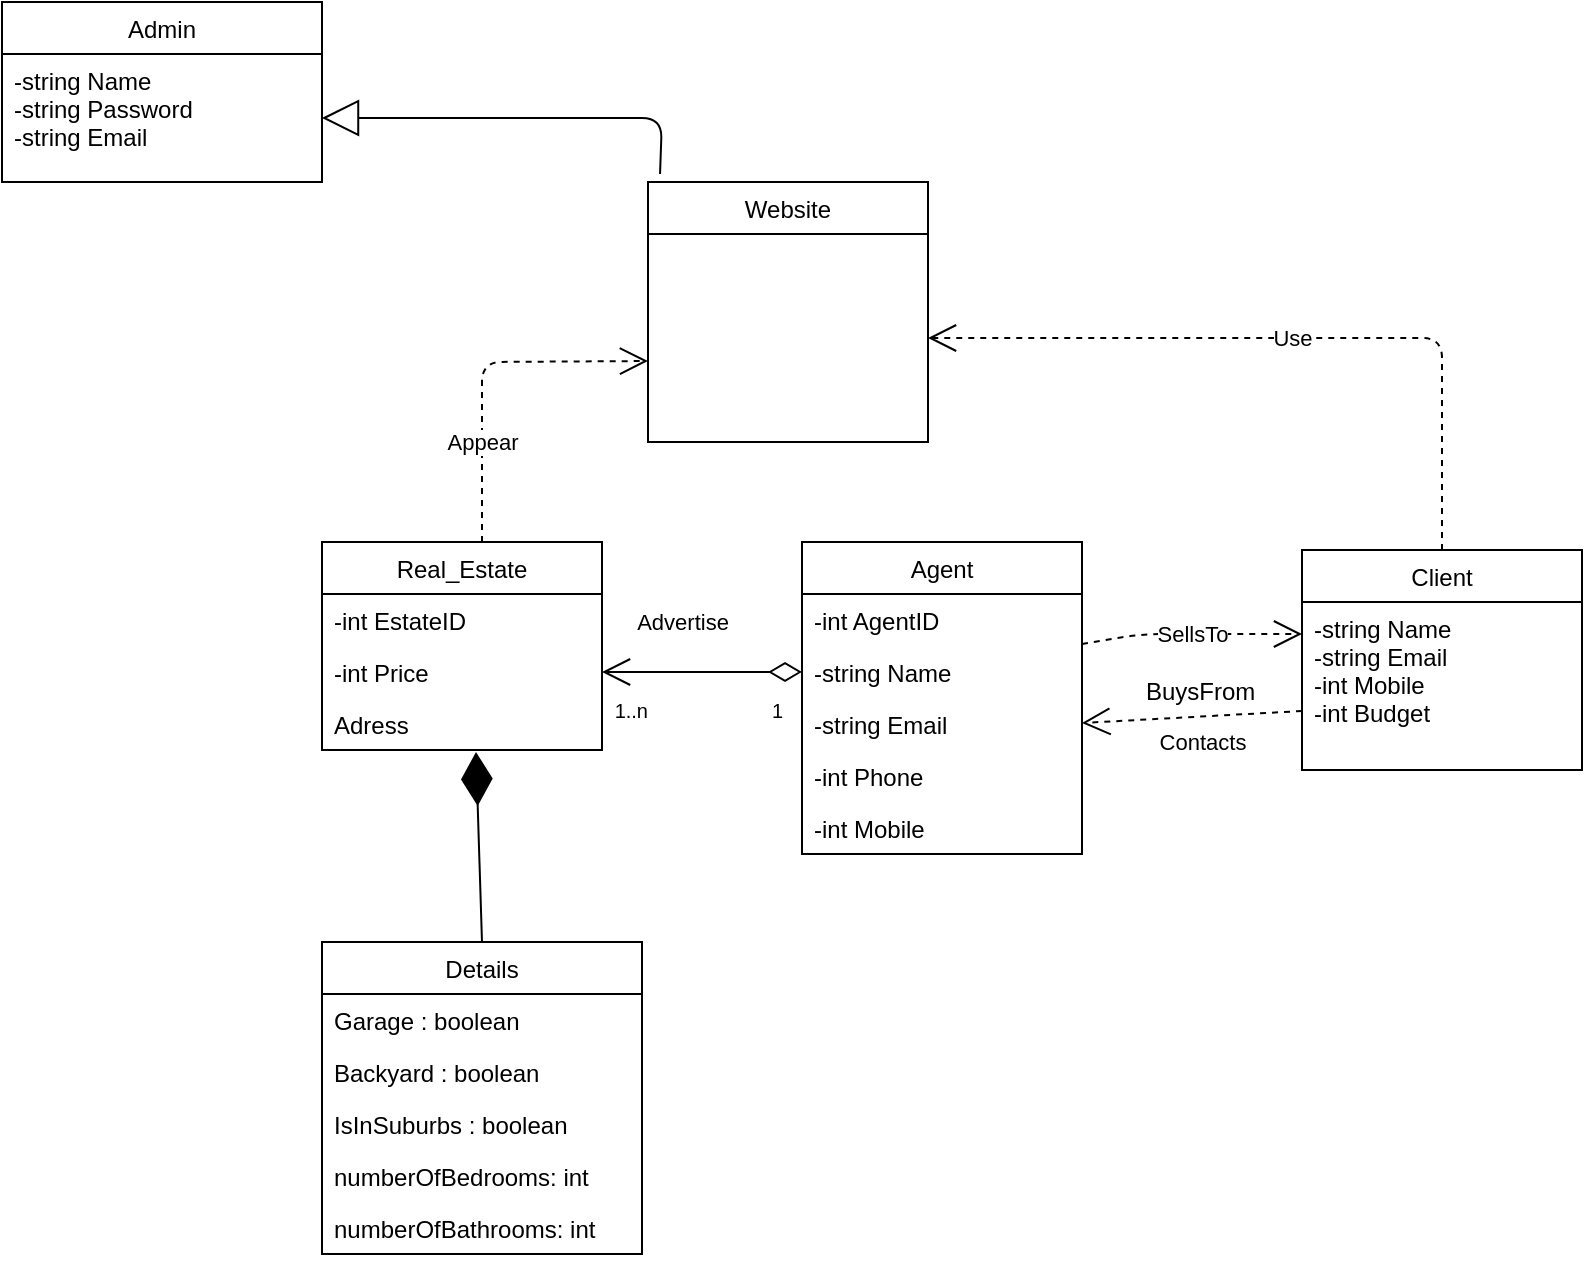 <mxfile version="12.1.0" type="device" pages="1"><diagram id="11IpMf71oC8kSt46feA5" name="Page-1"><mxGraphModel dx="1060" dy="834" grid="1" gridSize="10" guides="1" tooltips="1" connect="1" arrows="1" fold="1" page="1" pageScale="1" pageWidth="827" pageHeight="1169" math="0" shadow="0"><root><mxCell id="0"/><mxCell id="1" parent="0"/><mxCell id="Oh877A2Jdhyg8Sj2Jfnb-6" value="Admin" style="swimlane;fontStyle=0;align=center;verticalAlign=top;childLayout=stackLayout;horizontal=1;startSize=26;horizontalStack=0;resizeParent=1;resizeParentMax=0;resizeLast=0;collapsible=1;marginBottom=0;" vertex="1" parent="1"><mxGeometry x="20" y="20" width="160" height="90" as="geometry"/></mxCell><mxCell id="Oh877A2Jdhyg8Sj2Jfnb-7" value="-string Name&#10;-string Password&#10;-string Email" style="text;strokeColor=none;fillColor=none;align=left;verticalAlign=top;spacingLeft=4;spacingRight=4;overflow=hidden;rotatable=0;points=[[0,0.5],[1,0.5]];portConstraint=eastwest;" vertex="1" parent="Oh877A2Jdhyg8Sj2Jfnb-6"><mxGeometry y="26" width="160" height="64" as="geometry"/></mxCell><mxCell id="Oh877A2Jdhyg8Sj2Jfnb-10" value="Client" style="swimlane;fontStyle=0;childLayout=stackLayout;horizontal=1;startSize=26;fillColor=none;horizontalStack=0;resizeParent=1;resizeParentMax=0;resizeLast=0;collapsible=1;marginBottom=0;" vertex="1" parent="1"><mxGeometry x="670" y="294" width="140" height="110" as="geometry"/></mxCell><mxCell id="Oh877A2Jdhyg8Sj2Jfnb-13" value="-string Name&#10;-string Email&#10;-int Mobile&#10;-int Budget" style="text;strokeColor=none;fillColor=none;align=left;verticalAlign=top;spacingLeft=4;spacingRight=4;overflow=hidden;rotatable=0;points=[[0,0.5],[1,0.5]];portConstraint=eastwest;" vertex="1" parent="Oh877A2Jdhyg8Sj2Jfnb-10"><mxGeometry y="26" width="140" height="84" as="geometry"/></mxCell><mxCell id="Oh877A2Jdhyg8Sj2Jfnb-14" value="Real_Estate" style="swimlane;fontStyle=0;childLayout=stackLayout;horizontal=1;startSize=26;fillColor=none;horizontalStack=0;resizeParent=1;resizeParentMax=0;resizeLast=0;collapsible=1;marginBottom=0;" vertex="1" parent="1"><mxGeometry x="180" y="290" width="140" height="104" as="geometry"/></mxCell><mxCell id="Oh877A2Jdhyg8Sj2Jfnb-15" value="-int EstateID" style="text;strokeColor=none;fillColor=none;align=left;verticalAlign=top;spacingLeft=4;spacingRight=4;overflow=hidden;rotatable=0;points=[[0,0.5],[1,0.5]];portConstraint=eastwest;" vertex="1" parent="Oh877A2Jdhyg8Sj2Jfnb-14"><mxGeometry y="26" width="140" height="26" as="geometry"/></mxCell><mxCell id="Oh877A2Jdhyg8Sj2Jfnb-16" value="-int Price" style="text;strokeColor=none;fillColor=none;align=left;verticalAlign=top;spacingLeft=4;spacingRight=4;overflow=hidden;rotatable=0;points=[[0,0.5],[1,0.5]];portConstraint=eastwest;" vertex="1" parent="Oh877A2Jdhyg8Sj2Jfnb-14"><mxGeometry y="52" width="140" height="26" as="geometry"/></mxCell><mxCell id="Oh877A2Jdhyg8Sj2Jfnb-63" value="Advertise" style="endArrow=open;html=1;endSize=12;startArrow=diamondThin;startSize=14;startFill=0;edgeStyle=orthogonalEdgeStyle;exitX=0;exitY=0.5;exitDx=0;exitDy=0;" edge="1" parent="Oh877A2Jdhyg8Sj2Jfnb-14" source="Oh877A2Jdhyg8Sj2Jfnb-37"><mxGeometry x="0.2" y="-25" relative="1" as="geometry"><mxPoint x="250" y="65" as="sourcePoint"/><mxPoint x="140" y="65" as="targetPoint"/><mxPoint as="offset"/></mxGeometry></mxCell><mxCell id="Oh877A2Jdhyg8Sj2Jfnb-64" value="1" style="resizable=0;html=1;align=left;verticalAlign=top;labelBackgroundColor=#ffffff;fontSize=10;" connectable="0" vertex="1" parent="Oh877A2Jdhyg8Sj2Jfnb-63"><mxGeometry x="-1" relative="1" as="geometry"><mxPoint x="-17" y="7" as="offset"/></mxGeometry></mxCell><mxCell id="Oh877A2Jdhyg8Sj2Jfnb-65" value="1..n" style="resizable=0;html=1;align=right;verticalAlign=top;labelBackgroundColor=#ffffff;fontSize=10;" connectable="0" vertex="1" parent="Oh877A2Jdhyg8Sj2Jfnb-63"><mxGeometry x="1" relative="1" as="geometry"><mxPoint x="23" y="7" as="offset"/></mxGeometry></mxCell><mxCell id="Oh877A2Jdhyg8Sj2Jfnb-17" value="Adress" style="text;strokeColor=none;fillColor=none;align=left;verticalAlign=top;spacingLeft=4;spacingRight=4;overflow=hidden;rotatable=0;points=[[0,0.5],[1,0.5]];portConstraint=eastwest;" vertex="1" parent="Oh877A2Jdhyg8Sj2Jfnb-14"><mxGeometry y="78" width="140" height="26" as="geometry"/></mxCell><mxCell id="Oh877A2Jdhyg8Sj2Jfnb-25" value="Details" style="swimlane;fontStyle=0;childLayout=stackLayout;horizontal=1;startSize=26;fillColor=none;horizontalStack=0;resizeParent=1;resizeParentMax=0;resizeLast=0;collapsible=1;marginBottom=0;" vertex="1" parent="1"><mxGeometry x="180" y="490" width="160" height="156" as="geometry"/></mxCell><mxCell id="Oh877A2Jdhyg8Sj2Jfnb-26" value="Garage : boolean" style="text;strokeColor=none;fillColor=none;align=left;verticalAlign=top;spacingLeft=4;spacingRight=4;overflow=hidden;rotatable=0;points=[[0,0.5],[1,0.5]];portConstraint=eastwest;" vertex="1" parent="Oh877A2Jdhyg8Sj2Jfnb-25"><mxGeometry y="26" width="160" height="26" as="geometry"/></mxCell><mxCell id="Oh877A2Jdhyg8Sj2Jfnb-27" value="Backyard : boolean" style="text;strokeColor=none;fillColor=none;align=left;verticalAlign=top;spacingLeft=4;spacingRight=4;overflow=hidden;rotatable=0;points=[[0,0.5],[1,0.5]];portConstraint=eastwest;" vertex="1" parent="Oh877A2Jdhyg8Sj2Jfnb-25"><mxGeometry y="52" width="160" height="26" as="geometry"/></mxCell><mxCell id="Oh877A2Jdhyg8Sj2Jfnb-29" value="IsInSuburbs : boolean" style="text;strokeColor=none;fillColor=none;align=left;verticalAlign=top;spacingLeft=4;spacingRight=4;overflow=hidden;rotatable=0;points=[[0,0.5],[1,0.5]];portConstraint=eastwest;" vertex="1" parent="Oh877A2Jdhyg8Sj2Jfnb-25"><mxGeometry y="78" width="160" height="26" as="geometry"/></mxCell><mxCell id="Oh877A2Jdhyg8Sj2Jfnb-30" value="numberOfBedrooms: int" style="text;strokeColor=none;fillColor=none;align=left;verticalAlign=top;spacingLeft=4;spacingRight=4;overflow=hidden;rotatable=0;points=[[0,0.5],[1,0.5]];portConstraint=eastwest;" vertex="1" parent="Oh877A2Jdhyg8Sj2Jfnb-25"><mxGeometry y="104" width="160" height="26" as="geometry"/></mxCell><mxCell id="Oh877A2Jdhyg8Sj2Jfnb-35" value="numberOfBathrooms: int" style="text;strokeColor=none;fillColor=none;align=left;verticalAlign=top;spacingLeft=4;spacingRight=4;overflow=hidden;rotatable=0;points=[[0,0.5],[1,0.5]];portConstraint=eastwest;" vertex="1" parent="Oh877A2Jdhyg8Sj2Jfnb-25"><mxGeometry y="130" width="160" height="26" as="geometry"/></mxCell><mxCell id="Oh877A2Jdhyg8Sj2Jfnb-31" value="Agent" style="swimlane;fontStyle=0;childLayout=stackLayout;horizontal=1;startSize=26;fillColor=none;horizontalStack=0;resizeParent=1;resizeParentMax=0;resizeLast=0;collapsible=1;marginBottom=0;" vertex="1" parent="1"><mxGeometry x="420" y="290" width="140" height="156" as="geometry"/></mxCell><mxCell id="Oh877A2Jdhyg8Sj2Jfnb-32" value="-int AgentID" style="text;strokeColor=none;fillColor=none;align=left;verticalAlign=top;spacingLeft=4;spacingRight=4;overflow=hidden;rotatable=0;points=[[0,0.5],[1,0.5]];portConstraint=eastwest;" vertex="1" parent="Oh877A2Jdhyg8Sj2Jfnb-31"><mxGeometry y="26" width="140" height="26" as="geometry"/></mxCell><mxCell id="Oh877A2Jdhyg8Sj2Jfnb-37" value="-string Name" style="text;strokeColor=none;fillColor=none;align=left;verticalAlign=top;spacingLeft=4;spacingRight=4;overflow=hidden;rotatable=0;points=[[0,0.5],[1,0.5]];portConstraint=eastwest;" vertex="1" parent="Oh877A2Jdhyg8Sj2Jfnb-31"><mxGeometry y="52" width="140" height="26" as="geometry"/></mxCell><mxCell id="Oh877A2Jdhyg8Sj2Jfnb-33" value="-string Email" style="text;strokeColor=none;fillColor=none;align=left;verticalAlign=top;spacingLeft=4;spacingRight=4;overflow=hidden;rotatable=0;points=[[0,0.5],[1,0.5]];portConstraint=eastwest;" vertex="1" parent="Oh877A2Jdhyg8Sj2Jfnb-31"><mxGeometry y="78" width="140" height="26" as="geometry"/></mxCell><mxCell id="Oh877A2Jdhyg8Sj2Jfnb-62" value="Contacts" style="endArrow=open;endSize=12;dashed=1;html=1;exitX=0;exitY=0.649;exitDx=0;exitDy=0;exitPerimeter=0;" edge="1" parent="Oh877A2Jdhyg8Sj2Jfnb-31" source="Oh877A2Jdhyg8Sj2Jfnb-13"><mxGeometry x="-0.078" y="13" width="160" relative="1" as="geometry"><mxPoint x="-20" y="90.5" as="sourcePoint"/><mxPoint x="140" y="90.5" as="targetPoint"/><mxPoint as="offset"/></mxGeometry></mxCell><mxCell id="Oh877A2Jdhyg8Sj2Jfnb-34" value="-int Phone" style="text;strokeColor=none;fillColor=none;align=left;verticalAlign=top;spacingLeft=4;spacingRight=4;overflow=hidden;rotatable=0;points=[[0,0.5],[1,0.5]];portConstraint=eastwest;" vertex="1" parent="Oh877A2Jdhyg8Sj2Jfnb-31"><mxGeometry y="104" width="140" height="26" as="geometry"/></mxCell><mxCell id="Oh877A2Jdhyg8Sj2Jfnb-36" value="-int Mobile" style="text;strokeColor=none;fillColor=none;align=left;verticalAlign=top;spacingLeft=4;spacingRight=4;overflow=hidden;rotatable=0;points=[[0,0.5],[1,0.5]];portConstraint=eastwest;" vertex="1" parent="Oh877A2Jdhyg8Sj2Jfnb-31"><mxGeometry y="130" width="140" height="26" as="geometry"/></mxCell><mxCell id="Oh877A2Jdhyg8Sj2Jfnb-38" value="Website" style="swimlane;fontStyle=0;childLayout=stackLayout;horizontal=1;startSize=26;fillColor=none;horizontalStack=0;resizeParent=1;resizeParentMax=0;resizeLast=0;collapsible=1;marginBottom=0;" vertex="1" parent="1"><mxGeometry x="343" y="110" width="140" height="130" as="geometry"/></mxCell><mxCell id="Oh877A2Jdhyg8Sj2Jfnb-39" value=" " style="text;strokeColor=none;fillColor=none;align=left;verticalAlign=top;spacingLeft=4;spacingRight=4;overflow=hidden;rotatable=0;points=[[0,0.5],[1,0.5]];portConstraint=eastwest;" vertex="1" parent="Oh877A2Jdhyg8Sj2Jfnb-38"><mxGeometry y="26" width="140" height="104" as="geometry"/></mxCell><mxCell id="Oh877A2Jdhyg8Sj2Jfnb-44" value="Appear" style="endArrow=open;endSize=12;dashed=1;html=1;" edge="1" parent="1"><mxGeometry x="-0.422" width="160" relative="1" as="geometry"><mxPoint x="260" y="290" as="sourcePoint"/><mxPoint x="343" y="199.5" as="targetPoint"/><Array as="points"><mxPoint x="260" y="200"/></Array><mxPoint as="offset"/></mxGeometry></mxCell><mxCell id="Oh877A2Jdhyg8Sj2Jfnb-45" value="" style="endArrow=block;endSize=16;endFill=0;html=1;exitX=0.043;exitY=-0.031;exitDx=0;exitDy=0;exitPerimeter=0;" edge="1" parent="1" source="Oh877A2Jdhyg8Sj2Jfnb-38" target="Oh877A2Jdhyg8Sj2Jfnb-7"><mxGeometry width="160" relative="1" as="geometry"><mxPoint x="380" y="78" as="sourcePoint"/><mxPoint x="350" y="60" as="targetPoint"/><Array as="points"><mxPoint x="350" y="78"/></Array></mxGeometry></mxCell><mxCell id="Oh877A2Jdhyg8Sj2Jfnb-52" value="Use" style="endArrow=open;endSize=12;dashed=1;html=1;entryX=1;entryY=0.5;entryDx=0;entryDy=0;exitX=0.5;exitY=0;exitDx=0;exitDy=0;" edge="1" parent="1" source="Oh877A2Jdhyg8Sj2Jfnb-10" target="Oh877A2Jdhyg8Sj2Jfnb-39"><mxGeometry width="160" relative="1" as="geometry"><mxPoint x="770" y="188" as="sourcePoint"/><mxPoint x="750" y="187.5" as="targetPoint"/><Array as="points"><mxPoint x="740" y="188"/></Array></mxGeometry></mxCell><mxCell id="Oh877A2Jdhyg8Sj2Jfnb-60" value="" style="endArrow=diamondThin;endFill=1;endSize=24;html=1;entryX=0.55;entryY=1.038;entryDx=0;entryDy=0;entryPerimeter=0;exitX=0.5;exitY=0;exitDx=0;exitDy=0;" edge="1" parent="1" source="Oh877A2Jdhyg8Sj2Jfnb-25" target="Oh877A2Jdhyg8Sj2Jfnb-17"><mxGeometry width="160" relative="1" as="geometry"><mxPoint x="20" y="670" as="sourcePoint"/><mxPoint x="180" y="670" as="targetPoint"/></mxGeometry></mxCell><mxCell id="Oh877A2Jdhyg8Sj2Jfnb-61" value="SellsTo" style="endArrow=open;endSize=12;dashed=1;html=1;exitX=1;exitY=-0.038;exitDx=0;exitDy=0;exitPerimeter=0;" edge="1" parent="1" source="Oh877A2Jdhyg8Sj2Jfnb-37"><mxGeometry width="160" relative="1" as="geometry"><mxPoint x="560" y="336" as="sourcePoint"/><mxPoint x="670" y="336" as="targetPoint"/><Array as="points"><mxPoint x="590" y="336"/></Array></mxGeometry></mxCell><mxCell id="Oh877A2Jdhyg8Sj2Jfnb-66" value="BuysFrom" style="text;html=1;resizable=0;points=[];autosize=1;align=left;verticalAlign=top;spacingTop=-4;" vertex="1" parent="1"><mxGeometry x="590" y="355" width="70" height="20" as="geometry"/></mxCell></root></mxGraphModel></diagram></mxfile>